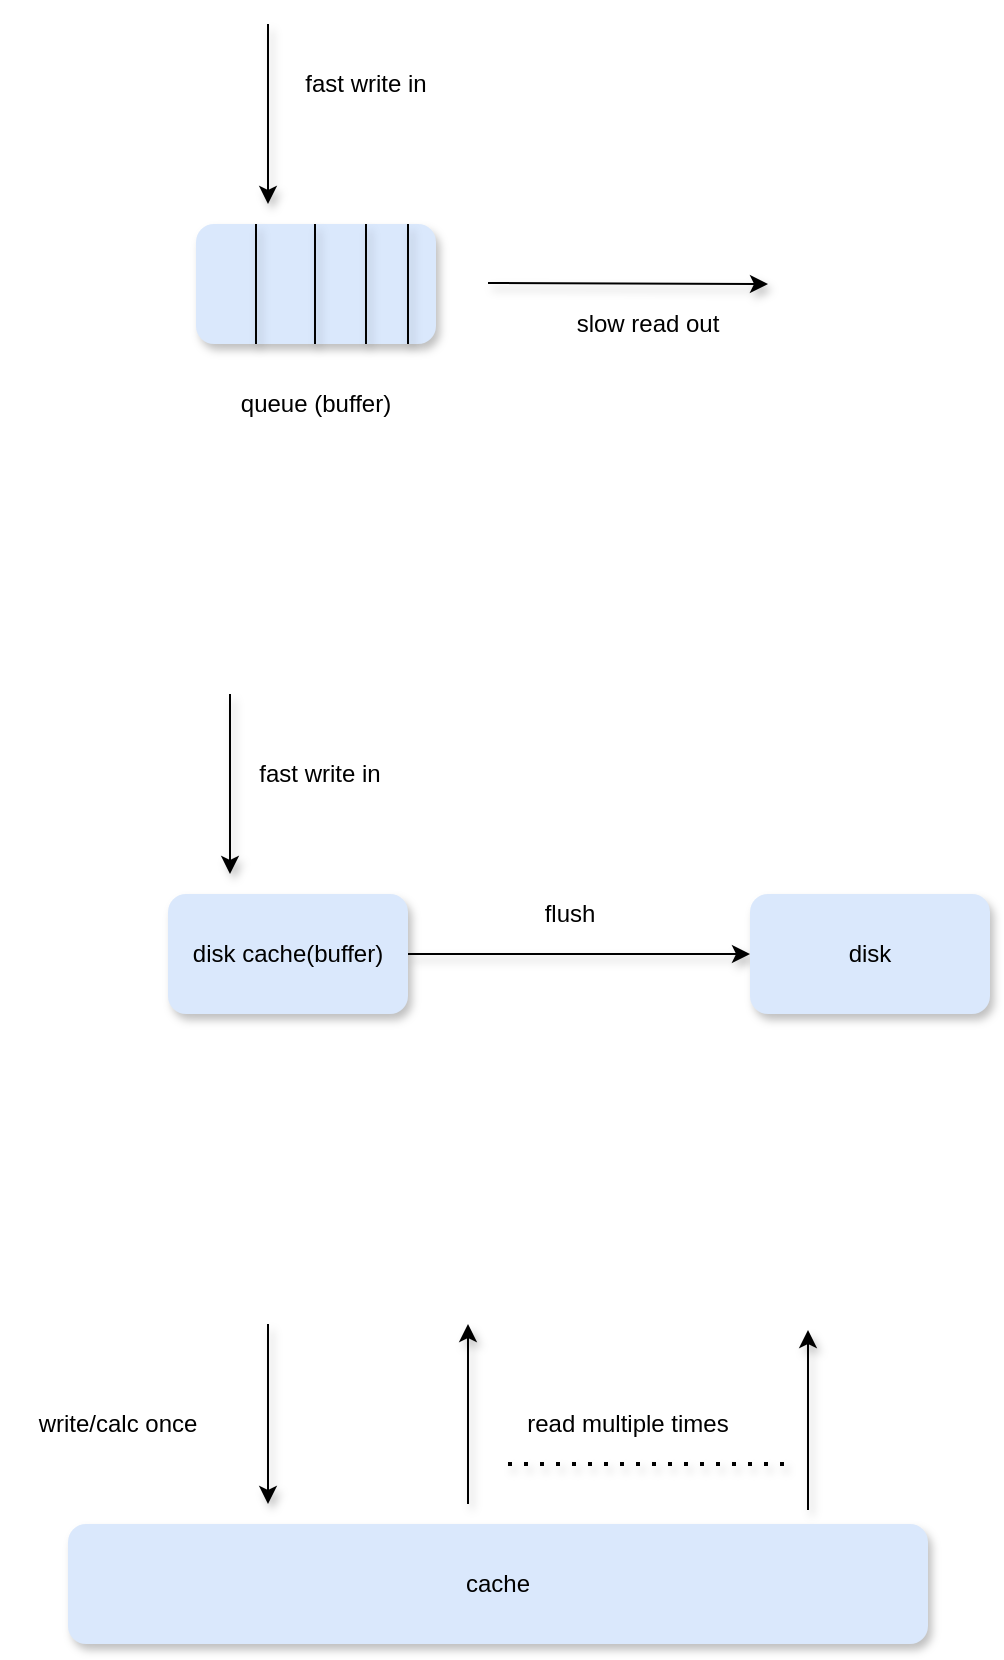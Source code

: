 <mxfile version="13.7.3" type="device"><diagram id="BMrH3yW5z62WrBHjQgGr" name="第 1 页"><mxGraphModel dx="1106" dy="790" grid="1" gridSize="10" guides="1" tooltips="1" connect="1" arrows="1" fold="1" page="1" pageScale="1" pageWidth="827" pageHeight="1169" math="0" shadow="0"><root><mxCell id="0"/><object label="queue buffer" id="1"><mxCell parent="0"/></object><mxCell id="ESOmuDjelK39lLbfnroW-1" value="" style="rounded=1;whiteSpace=wrap;html=1;fillColor=#dae8fc;shadow=1;strokeColor=none;" vertex="1" parent="1"><mxGeometry x="294" y="270" width="120" height="60" as="geometry"/></mxCell><mxCell id="ESOmuDjelK39lLbfnroW-2" value="" style="endArrow=classic;html=1;shadow=1;" edge="1" parent="1"><mxGeometry width="50" height="50" relative="1" as="geometry"><mxPoint x="330" y="170" as="sourcePoint"/><mxPoint x="330" y="260" as="targetPoint"/></mxGeometry></mxCell><mxCell id="ESOmuDjelK39lLbfnroW-3" value="fast write in" style="text;html=1;strokeColor=none;fillColor=none;align=center;verticalAlign=middle;whiteSpace=wrap;rounded=0;shadow=1;" vertex="1" parent="1"><mxGeometry x="344" y="190" width="70" height="20" as="geometry"/></mxCell><mxCell id="ESOmuDjelK39lLbfnroW-4" value="queue (buffer)" style="text;html=1;strokeColor=none;fillColor=none;align=center;verticalAlign=middle;whiteSpace=wrap;rounded=0;shadow=1;" vertex="1" parent="1"><mxGeometry x="289" y="350" width="130" height="20" as="geometry"/></mxCell><mxCell id="ESOmuDjelK39lLbfnroW-5" value="" style="endArrow=none;html=1;exitX=0.25;exitY=1;exitDx=0;exitDy=0;entryX=0.25;entryY=0;entryDx=0;entryDy=0;shadow=1;" edge="1" parent="1" source="ESOmuDjelK39lLbfnroW-1" target="ESOmuDjelK39lLbfnroW-1"><mxGeometry width="50" height="50" relative="1" as="geometry"><mxPoint x="300" y="330" as="sourcePoint"/><mxPoint x="350" y="280" as="targetPoint"/></mxGeometry></mxCell><mxCell id="ESOmuDjelK39lLbfnroW-6" value="" style="endArrow=none;html=1;exitX=0.25;exitY=1;exitDx=0;exitDy=0;entryX=0.25;entryY=0;entryDx=0;entryDy=0;shadow=1;" edge="1" parent="1"><mxGeometry width="50" height="50" relative="1" as="geometry"><mxPoint x="353.5" y="330" as="sourcePoint"/><mxPoint x="353.5" y="270" as="targetPoint"/></mxGeometry></mxCell><mxCell id="ESOmuDjelK39lLbfnroW-7" value="" style="endArrow=none;html=1;exitX=0.25;exitY=1;exitDx=0;exitDy=0;entryX=0.25;entryY=0;entryDx=0;entryDy=0;shadow=1;" edge="1" parent="1"><mxGeometry width="50" height="50" relative="1" as="geometry"><mxPoint x="379" y="330" as="sourcePoint"/><mxPoint x="379" y="270" as="targetPoint"/></mxGeometry></mxCell><mxCell id="ESOmuDjelK39lLbfnroW-8" value="" style="endArrow=none;html=1;exitX=0.25;exitY=1;exitDx=0;exitDy=0;entryX=0.25;entryY=0;entryDx=0;entryDy=0;shadow=1;" edge="1" parent="1"><mxGeometry width="50" height="50" relative="1" as="geometry"><mxPoint x="400" y="330" as="sourcePoint"/><mxPoint x="400" y="270" as="targetPoint"/></mxGeometry></mxCell><mxCell id="ESOmuDjelK39lLbfnroW-9" value="" style="endArrow=classic;html=1;shadow=1;" edge="1" parent="1"><mxGeometry width="50" height="50" relative="1" as="geometry"><mxPoint x="440" y="299.5" as="sourcePoint"/><mxPoint x="580" y="300" as="targetPoint"/></mxGeometry></mxCell><mxCell id="ESOmuDjelK39lLbfnroW-10" value="slow read out" style="text;html=1;strokeColor=none;fillColor=none;align=center;verticalAlign=middle;whiteSpace=wrap;rounded=0;shadow=1;" vertex="1" parent="1"><mxGeometry x="480" y="310" width="80" height="20" as="geometry"/></mxCell><mxCell id="ESOmuDjelK39lLbfnroW-15" style="edgeStyle=orthogonalEdgeStyle;rounded=0;orthogonalLoop=1;jettySize=auto;html=1;shadow=1;" edge="1" parent="1" source="ESOmuDjelK39lLbfnroW-11" target="ESOmuDjelK39lLbfnroW-14"><mxGeometry relative="1" as="geometry"/></mxCell><mxCell id="ESOmuDjelK39lLbfnroW-11" value="disk cache(buffer)" style="rounded=1;whiteSpace=wrap;html=1;shadow=1;fillColor=#dae8fc;strokeColor=none;" vertex="1" parent="1"><mxGeometry x="280" y="605" width="120" height="60" as="geometry"/></mxCell><mxCell id="ESOmuDjelK39lLbfnroW-12" value="" style="endArrow=classic;html=1;shadow=1;" edge="1" parent="1"><mxGeometry width="50" height="50" relative="1" as="geometry"><mxPoint x="311" y="505" as="sourcePoint"/><mxPoint x="311" y="595" as="targetPoint"/></mxGeometry></mxCell><mxCell id="ESOmuDjelK39lLbfnroW-13" value="fast write in" style="text;html=1;strokeColor=none;fillColor=none;align=center;verticalAlign=middle;whiteSpace=wrap;rounded=0;shadow=1;" vertex="1" parent="1"><mxGeometry x="321" y="535" width="70" height="20" as="geometry"/></mxCell><mxCell id="ESOmuDjelK39lLbfnroW-14" value="disk" style="rounded=1;whiteSpace=wrap;html=1;shadow=1;fillColor=#dae8fc;strokeColor=none;" vertex="1" parent="1"><mxGeometry x="571" y="605" width="120" height="60" as="geometry"/></mxCell><mxCell id="ESOmuDjelK39lLbfnroW-17" value="flush" style="text;html=1;strokeColor=none;fillColor=none;align=center;verticalAlign=middle;whiteSpace=wrap;rounded=0;shadow=1;" vertex="1" parent="1"><mxGeometry x="461" y="605" width="40" height="20" as="geometry"/></mxCell><object label="cache" id="ESOmuDjelK39lLbfnroW-18"><mxCell parent="0"/></object><mxCell id="ESOmuDjelK39lLbfnroW-20" value="cache" style="rounded=1;whiteSpace=wrap;html=1;shadow=1;fillColor=#dae8fc;strokeColor=none;" vertex="1" parent="ESOmuDjelK39lLbfnroW-18"><mxGeometry x="230" y="920" width="430" height="60" as="geometry"/></mxCell><mxCell id="ESOmuDjelK39lLbfnroW-21" value="" style="endArrow=classic;html=1;shadow=1;" edge="1" parent="ESOmuDjelK39lLbfnroW-18"><mxGeometry width="50" height="50" relative="1" as="geometry"><mxPoint x="330" y="820" as="sourcePoint"/><mxPoint x="330" y="910" as="targetPoint"/></mxGeometry></mxCell><mxCell id="ESOmuDjelK39lLbfnroW-22" value="" style="endArrow=classic;html=1;shadow=1;" edge="1" parent="ESOmuDjelK39lLbfnroW-18"><mxGeometry width="50" height="50" relative="1" as="geometry"><mxPoint x="430" y="910" as="sourcePoint"/><mxPoint x="430" y="820" as="targetPoint"/></mxGeometry></mxCell><mxCell id="ESOmuDjelK39lLbfnroW-24" value="write/calc once" style="text;html=1;strokeColor=none;fillColor=none;align=center;verticalAlign=middle;whiteSpace=wrap;rounded=0;shadow=1;" vertex="1" parent="ESOmuDjelK39lLbfnroW-18"><mxGeometry x="200" y="860" width="110" height="20" as="geometry"/></mxCell><mxCell id="ESOmuDjelK39lLbfnroW-25" value="read multiple times" style="text;html=1;strokeColor=none;fillColor=none;align=center;verticalAlign=middle;whiteSpace=wrap;rounded=0;shadow=1;" vertex="1" parent="ESOmuDjelK39lLbfnroW-18"><mxGeometry x="450" y="860" width="120" height="20" as="geometry"/></mxCell><mxCell id="ESOmuDjelK39lLbfnroW-26" value="" style="endArrow=classic;html=1;shadow=1;" edge="1" parent="ESOmuDjelK39lLbfnroW-18"><mxGeometry width="50" height="50" relative="1" as="geometry"><mxPoint x="600" y="913" as="sourcePoint"/><mxPoint x="600" y="823" as="targetPoint"/></mxGeometry></mxCell><mxCell id="ESOmuDjelK39lLbfnroW-27" value="" style="endArrow=none;dashed=1;html=1;dashPattern=1 3;strokeWidth=2;shadow=1;" edge="1" parent="ESOmuDjelK39lLbfnroW-18"><mxGeometry width="50" height="50" relative="1" as="geometry"><mxPoint x="450" y="890" as="sourcePoint"/><mxPoint x="590" y="890" as="targetPoint"/></mxGeometry></mxCell></root></mxGraphModel></diagram></mxfile>